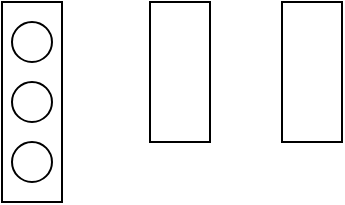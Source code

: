 <mxfile version="20.5.1" type="github">
  <diagram id="IfTFJkg9AgPDvEeqJ4sV" name="第 1 页">
    <mxGraphModel dx="1094" dy="744" grid="1" gridSize="10" guides="1" tooltips="1" connect="1" arrows="1" fold="1" page="1" pageScale="1" pageWidth="827" pageHeight="1169" math="0" shadow="0">
      <root>
        <mxCell id="0" />
        <mxCell id="1" parent="0" />
        <mxCell id="3BbyAPpDiJHyQR64XtiH-2" value="" style="rounded=0;whiteSpace=wrap;html=1;" vertex="1" parent="1">
          <mxGeometry x="300" y="250" width="30" height="100" as="geometry" />
        </mxCell>
        <mxCell id="3BbyAPpDiJHyQR64XtiH-3" value="" style="rounded=0;whiteSpace=wrap;html=1;" vertex="1" parent="1">
          <mxGeometry x="374" y="250" width="30" height="70" as="geometry" />
        </mxCell>
        <mxCell id="3BbyAPpDiJHyQR64XtiH-4" value="" style="rounded=0;whiteSpace=wrap;html=1;" vertex="1" parent="1">
          <mxGeometry x="440" y="250" width="30" height="70" as="geometry" />
        </mxCell>
        <mxCell id="3BbyAPpDiJHyQR64XtiH-5" value="" style="ellipse;whiteSpace=wrap;html=1;aspect=fixed;" vertex="1" parent="1">
          <mxGeometry x="305" y="260" width="20" height="20" as="geometry" />
        </mxCell>
        <mxCell id="3BbyAPpDiJHyQR64XtiH-6" value="" style="ellipse;whiteSpace=wrap;html=1;aspect=fixed;" vertex="1" parent="1">
          <mxGeometry x="305" y="290" width="20" height="20" as="geometry" />
        </mxCell>
        <mxCell id="3BbyAPpDiJHyQR64XtiH-7" value="" style="ellipse;whiteSpace=wrap;html=1;aspect=fixed;" vertex="1" parent="1">
          <mxGeometry x="305" y="320" width="20" height="20" as="geometry" />
        </mxCell>
      </root>
    </mxGraphModel>
  </diagram>
</mxfile>
